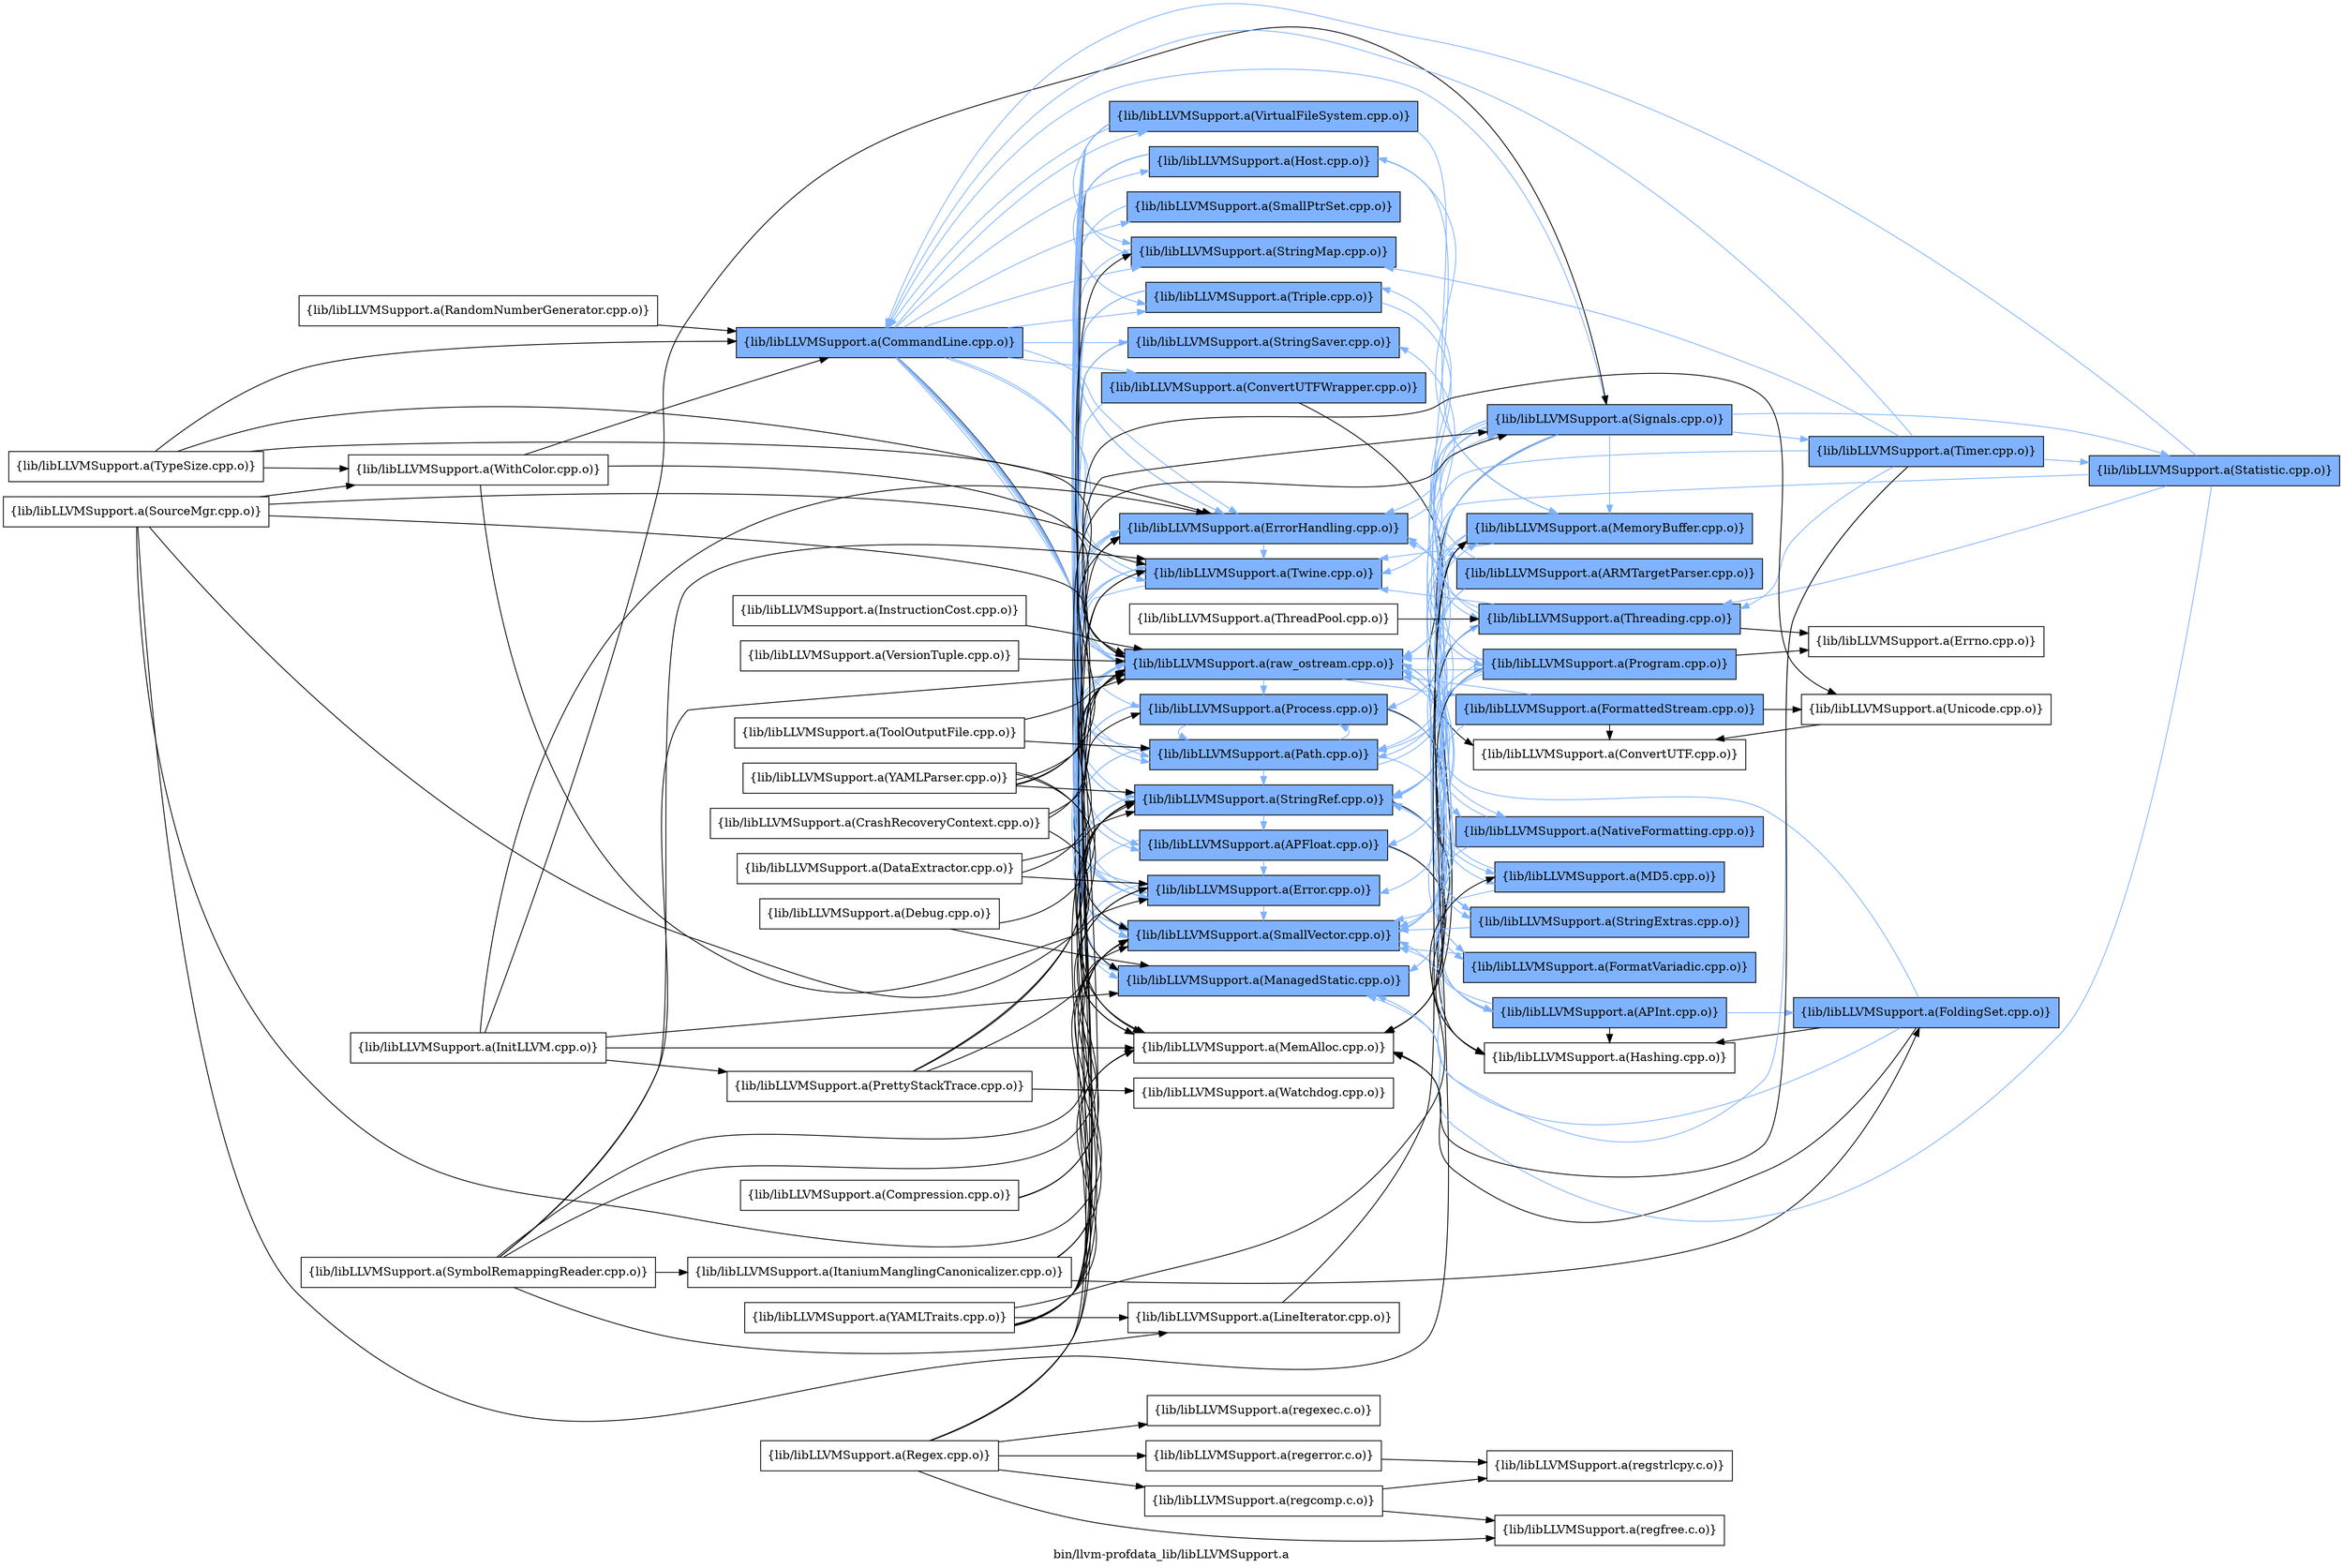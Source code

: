 digraph "bin/llvm-profdata_lib/libLLVMSupport.a" {
	label="bin/llvm-profdata_lib/libLLVMSupport.a";
	rankdir=LR;
	{ rank=same; Node0x55c5e42fa0b8;  }
	{ rank=same; Node0x55c5e42fb0f8; Node0x55c5e42fbcd8; Node0x55c5e42fe988; Node0x55c5e42fc818; Node0x55c5e42fa658; Node0x55c5e42fc638; Node0x55c5e42fe9d8; Node0x55c5e42fc8b8; Node0x55c5e42fc4a8; Node0x55c5e42fa928; Node0x55c5e42fa158; Node0x55c5e42fe6b8; Node0x55c5e42fa1f8; Node0x55c5e42fb788; Node0x55c5e42fce58; Node0x55c5e42fc4f8; Node0x55c5e42fd128; Node0x55c5e42fc958;  }
	{ rank=same; Node0x55c5e42fb918; Node0x55c5e42fbbe8; Node0x55c5e42fb3c8; Node0x55c5e42fcb88; Node0x55c5e42fb8c8; Node0x55c5e42faf68; Node0x55c5e42fb558; Node0x55c5e42fb738; Node0x55c5e42fd3f8; Node0x55c5e42fe578; Node0x55c5e42fec08; Node0x55c5e42fd998; Node0x55c5e42fb828;  }
	{ rank=same; Node0x55c5e42fa0b8;  }
	{ rank=same; Node0x55c5e42fb0f8; Node0x55c5e42fbcd8; Node0x55c5e42fe988; Node0x55c5e42fc818; Node0x55c5e42fa658; Node0x55c5e42fc638; Node0x55c5e42fe9d8; Node0x55c5e42fc8b8; Node0x55c5e42fc4a8; Node0x55c5e42fa928; Node0x55c5e42fa158; Node0x55c5e42fe6b8; Node0x55c5e42fa1f8; Node0x55c5e42fb788; Node0x55c5e42fce58; Node0x55c5e42fc4f8; Node0x55c5e42fd128; Node0x55c5e42fc958;  }
	{ rank=same; Node0x55c5e42fb918; Node0x55c5e42fbbe8; Node0x55c5e42fb3c8; Node0x55c5e42fcb88; Node0x55c5e42fb8c8; Node0x55c5e42faf68; Node0x55c5e42fb558; Node0x55c5e42fb738; Node0x55c5e42fd3f8; Node0x55c5e42fe578; Node0x55c5e42fec08; Node0x55c5e42fd998; Node0x55c5e42fb828;  }

	Node0x55c5e42fa0b8 [shape=record,shape=box,group=1,style=filled,fillcolor="0.600000 0.5 1",label="{lib/libLLVMSupport.a(CommandLine.cpp.o)}"];
	Node0x55c5e42fa0b8 -> Node0x55c5e42fb0f8[color="0.600000 0.5 1"];
	Node0x55c5e42fa0b8 -> Node0x55c5e42fbcd8[color="0.600000 0.5 1"];
	Node0x55c5e42fa0b8 -> Node0x55c5e42fe988[color="0.600000 0.5 1"];
	Node0x55c5e42fa0b8 -> Node0x55c5e42fc818[color="0.600000 0.5 1"];
	Node0x55c5e42fa0b8 -> Node0x55c5e42fa658[color="0.600000 0.5 1"];
	Node0x55c5e42fa0b8 -> Node0x55c5e42fc638;
	Node0x55c5e42fa0b8 -> Node0x55c5e42fe9d8[color="0.600000 0.5 1"];
	Node0x55c5e42fa0b8 -> Node0x55c5e42fc8b8[color="0.600000 0.5 1"];
	Node0x55c5e42fa0b8 -> Node0x55c5e42fc4a8[color="0.600000 0.5 1"];
	Node0x55c5e42fa0b8 -> Node0x55c5e42fa928[color="0.600000 0.5 1"];
	Node0x55c5e42fa0b8 -> Node0x55c5e42fa158[color="0.600000 0.5 1"];
	Node0x55c5e42fa0b8 -> Node0x55c5e42fe6b8[color="0.600000 0.5 1"];
	Node0x55c5e42fa0b8 -> Node0x55c5e42fa1f8[color="0.600000 0.5 1"];
	Node0x55c5e42fa0b8 -> Node0x55c5e42fb788[color="0.600000 0.5 1"];
	Node0x55c5e42fa0b8 -> Node0x55c5e42fce58[color="0.600000 0.5 1"];
	Node0x55c5e42fa0b8 -> Node0x55c5e42fc4f8[color="0.600000 0.5 1"];
	Node0x55c5e42fa0b8 -> Node0x55c5e42fd128[color="0.600000 0.5 1"];
	Node0x55c5e42fa0b8 -> Node0x55c5e42fc958[color="0.600000 0.5 1"];
	Node0x55c5e42fe988 [shape=record,shape=box,group=1,style=filled,fillcolor="0.600000 0.5 1",label="{lib/libLLVMSupport.a(Error.cpp.o)}"];
	Node0x55c5e42fe988 -> Node0x55c5e42fc818[color="0.600000 0.5 1"];
	Node0x55c5e42fe988 -> Node0x55c5e42fa658[color="0.600000 0.5 1"];
	Node0x55c5e42fe988 -> Node0x55c5e42fc8b8[color="0.600000 0.5 1"];
	Node0x55c5e42fe988 -> Node0x55c5e42fa1f8[color="0.600000 0.5 1"];
	Node0x55c5e42fe988 -> Node0x55c5e42fce58[color="0.600000 0.5 1"];
	Node0x55c5e42fb738 [shape=record,shape=box,group=1,style=filled,fillcolor="0.600000 0.5 1",label="{lib/libLLVMSupport.a(FormattedStream.cpp.o)}"];
	Node0x55c5e42fb738 -> Node0x55c5e42fb3c8;
	Node0x55c5e42fb738 -> Node0x55c5e42fc8b8[color="0.600000 0.5 1"];
	Node0x55c5e42fb738 -> Node0x55c5e42fc408;
	Node0x55c5e42fb738 -> Node0x55c5e42fce58[color="0.600000 0.5 1"];
	Node0x55c5e42fdcb8 [shape=record,shape=box,group=0,label="{lib/libLLVMSupport.a(InitLLVM.cpp.o)}"];
	Node0x55c5e42fdcb8 -> Node0x55c5e42fc818;
	Node0x55c5e42fdcb8 -> Node0x55c5e42fa658;
	Node0x55c5e42fdcb8 -> Node0x55c5e42fc638;
	Node0x55c5e42fdcb8 -> Node0x55c5e42fd8a8;
	Node0x55c5e42fdcb8 -> Node0x55c5e42fcb88;
	Node0x55c5e42f9fc8 [shape=record,shape=box,group=0,label="{lib/libLLVMSupport.a(LineIterator.cpp.o)}"];
	Node0x55c5e42f9fc8 -> Node0x55c5e42fb558;
	Node0x55c5e42fc638 [shape=record,shape=box,group=0,label="{lib/libLLVMSupport.a(MemAlloc.cpp.o)}"];
	Node0x55c5e42fb558 [shape=record,shape=box,group=1,style=filled,fillcolor="0.600000 0.5 1",label="{lib/libLLVMSupport.a(MemoryBuffer.cpp.o)}"];
	Node0x55c5e42fb558 -> Node0x55c5e42fb0f8[color="0.600000 0.5 1"];
	Node0x55c5e42fb558 -> Node0x55c5e42fe988[color="0.600000 0.5 1"];
	Node0x55c5e42fb558 -> Node0x55c5e42fc8b8[color="0.600000 0.5 1"];
	Node0x55c5e42fb558 -> Node0x55c5e42fa1f8[color="0.600000 0.5 1"];
	Node0x55c5e42fb558 -> Node0x55c5e42fd128[color="0.600000 0.5 1"];
	Node0x55c5e42fb558 -> Node0x55c5e42fc958[color="0.600000 0.5 1"];
	Node0x55c5e42fb558 -> Node0x55c5e42fd998[color="0.600000 0.5 1"];
	Node0x55c5e42fe9d8 [shape=record,shape=box,group=1,style=filled,fillcolor="0.600000 0.5 1",label="{lib/libLLVMSupport.a(SmallPtrSet.cpp.o)}"];
	Node0x55c5e42fe9d8 -> Node0x55c5e42fc818[color="0.600000 0.5 1"];
	Node0x55c5e42fc8b8 [shape=record,shape=box,group=1,style=filled,fillcolor="0.600000 0.5 1",label="{lib/libLLVMSupport.a(SmallVector.cpp.o)}"];
	Node0x55c5e42fc8b8 -> Node0x55c5e42fc818[color="0.600000 0.5 1"];
	Node0x55c5e42fc4a8 [shape=record,shape=box,group=1,style=filled,fillcolor="0.600000 0.5 1",label="{lib/libLLVMSupport.a(StringMap.cpp.o)}"];
	Node0x55c5e42fc4a8 -> Node0x55c5e42fc818[color="0.600000 0.5 1"];
	Node0x55c5e42fa158 [shape=record,shape=box,group=1,style=filled,fillcolor="0.600000 0.5 1",label="{lib/libLLVMSupport.a(StringRef.cpp.o)}"];
	Node0x55c5e42fa158 -> Node0x55c5e42fb0f8[color="0.600000 0.5 1"];
	Node0x55c5e42fa158 -> Node0x55c5e42fb918[color="0.600000 0.5 1"];
	Node0x55c5e42fa158 -> Node0x55c5e42fe988[color="0.600000 0.5 1"];
	Node0x55c5e42fa158 -> Node0x55c5e42fbbe8;
	Node0x55c5e42fa158 -> Node0x55c5e42fc8b8[color="0.600000 0.5 1"];
	Node0x55c5e42fe258 [shape=record,shape=box,group=0,label="{lib/libLLVMSupport.a(ThreadPool.cpp.o)}"];
	Node0x55c5e42fe258 -> Node0x55c5e42fb8c8;
	Node0x55c5e42fa1f8 [shape=record,shape=box,group=1,style=filled,fillcolor="0.600000 0.5 1",label="{lib/libLLVMSupport.a(Twine.cpp.o)}"];
	Node0x55c5e42fa1f8 -> Node0x55c5e42fc8b8[color="0.600000 0.5 1"];
	Node0x55c5e42fa1f8 -> Node0x55c5e42fce58[color="0.600000 0.5 1"];
	Node0x55c5e42fd1c8 [shape=record,shape=box,group=0,label="{lib/libLLVMSupport.a(WithColor.cpp.o)}"];
	Node0x55c5e42fd1c8 -> Node0x55c5e42fa0b8;
	Node0x55c5e42fd1c8 -> Node0x55c5e42fe988;
	Node0x55c5e42fd1c8 -> Node0x55c5e42fce58;
	Node0x55c5e42fce58 [shape=record,shape=box,group=1,style=filled,fillcolor="0.600000 0.5 1",label="{lib/libLLVMSupport.a(raw_ostream.cpp.o)}"];
	Node0x55c5e42fce58 -> Node0x55c5e42fe988[color="0.600000 0.5 1"];
	Node0x55c5e42fce58 -> Node0x55c5e42fc818[color="0.600000 0.5 1"];
	Node0x55c5e42fce58 -> Node0x55c5e42fb738[color="0.600000 0.5 1"];
	Node0x55c5e42fce58 -> Node0x55c5e42fd3f8[color="0.600000 0.5 1"];
	Node0x55c5e42fce58 -> Node0x55c5e42fc8b8[color="0.600000 0.5 1"];
	Node0x55c5e42fce58 -> Node0x55c5e42fa1f8[color="0.600000 0.5 1"];
	Node0x55c5e42fce58 -> Node0x55c5e42fe578[color="0.600000 0.5 1"];
	Node0x55c5e42fce58 -> Node0x55c5e42fec08[color="0.600000 0.5 1"];
	Node0x55c5e42fce58 -> Node0x55c5e42fd128[color="0.600000 0.5 1"];
	Node0x55c5e42fce58 -> Node0x55c5e42fc958[color="0.600000 0.5 1"];
	Node0x55c5e42fce58 -> Node0x55c5e42fd998[color="0.600000 0.5 1"];
	Node0x55c5e42fd128 [shape=record,shape=box,group=1,style=filled,fillcolor="0.600000 0.5 1",label="{lib/libLLVMSupport.a(Path.cpp.o)}"];
	Node0x55c5e42fd128 -> Node0x55c5e42fe988[color="0.600000 0.5 1"];
	Node0x55c5e42fd128 -> Node0x55c5e42fb558[color="0.600000 0.5 1"];
	Node0x55c5e42fd128 -> Node0x55c5e42fd3f8[color="0.600000 0.5 1"];
	Node0x55c5e42fd128 -> Node0x55c5e42fc8b8[color="0.600000 0.5 1"];
	Node0x55c5e42fd128 -> Node0x55c5e42fa158[color="0.600000 0.5 1"];
	Node0x55c5e42fd128 -> Node0x55c5e42fa1f8[color="0.600000 0.5 1"];
	Node0x55c5e42fd128 -> Node0x55c5e42fc958[color="0.600000 0.5 1"];
	Node0x55c5e42fb8c8 [shape=record,shape=box,group=1,style=filled,fillcolor="0.600000 0.5 1",label="{lib/libLLVMSupport.a(Threading.cpp.o)}"];
	Node0x55c5e42fb8c8 -> Node0x55c5e42fc818[color="0.600000 0.5 1"];
	Node0x55c5e42fb8c8 -> Node0x55c5e42fc638;
	Node0x55c5e42fb8c8 -> Node0x55c5e42fc8b8[color="0.600000 0.5 1"];
	Node0x55c5e42fb8c8 -> Node0x55c5e42fa158[color="0.600000 0.5 1"];
	Node0x55c5e42fb8c8 -> Node0x55c5e42fa1f8[color="0.600000 0.5 1"];
	Node0x55c5e42fb8c8 -> Node0x55c5e42fc4f8[color="0.600000 0.5 1"];
	Node0x55c5e42fb8c8 -> Node0x55c5e42fcdb8;
	Node0x55c5e42fe7a8 [shape=record,shape=box,group=0,label="{lib/libLLVMSupport.a(Regex.cpp.o)}"];
	Node0x55c5e42fe7a8 -> Node0x55c5e42fc8b8;
	Node0x55c5e42fe7a8 -> Node0x55c5e42fa158;
	Node0x55c5e42fe7a8 -> Node0x55c5e42fa1f8;
	Node0x55c5e42fe7a8 -> Node0x55c5e42feac8;
	Node0x55c5e42fe7a8 -> Node0x55c5e42fa248;
	Node0x55c5e42fe7a8 -> Node0x55c5e42fb5f8;
	Node0x55c5e42fe7a8 -> Node0x55c5e42fac98;
	Node0x55c5e42fdad8 [shape=record,shape=box,group=0,label="{lib/libLLVMSupport.a(SourceMgr.cpp.o)}"];
	Node0x55c5e42fdad8 -> Node0x55c5e42fb558;
	Node0x55c5e42fdad8 -> Node0x55c5e42fc8b8;
	Node0x55c5e42fdad8 -> Node0x55c5e42fa158;
	Node0x55c5e42fdad8 -> Node0x55c5e42fa1f8;
	Node0x55c5e42fdad8 -> Node0x55c5e42fd1c8;
	Node0x55c5e42fdad8 -> Node0x55c5e42fce58;
	Node0x55c5e42fb0f8 [shape=record,shape=box,group=1,style=filled,fillcolor="0.600000 0.5 1",label="{lib/libLLVMSupport.a(APFloat.cpp.o)}"];
	Node0x55c5e42fb0f8 -> Node0x55c5e42fb918[color="0.600000 0.5 1"];
	Node0x55c5e42fb0f8 -> Node0x55c5e42fe988[color="0.600000 0.5 1"];
	Node0x55c5e42fb0f8 -> Node0x55c5e42fbbe8;
	Node0x55c5e42fb0f8 -> Node0x55c5e42fc8b8[color="0.600000 0.5 1"];
	Node0x55c5e42fb0f8 -> Node0x55c5e42fce58[color="0.600000 0.5 1"];
	Node0x55c5e42fbe18 [shape=record,shape=box,group=0,label="{lib/libLLVMSupport.a(TypeSize.cpp.o)}"];
	Node0x55c5e42fbe18 -> Node0x55c5e42fa0b8;
	Node0x55c5e42fbe18 -> Node0x55c5e42fc818;
	Node0x55c5e42fbe18 -> Node0x55c5e42fd1c8;
	Node0x55c5e42fbe18 -> Node0x55c5e42fce58;
	Node0x55c5e42fc818 [shape=record,shape=box,group=1,style=filled,fillcolor="0.600000 0.5 1",label="{lib/libLLVMSupport.a(ErrorHandling.cpp.o)}"];
	Node0x55c5e42fc818 -> Node0x55c5e42fa1f8[color="0.600000 0.5 1"];
	Node0x55c5e42fc818 -> Node0x55c5e42fce58[color="0.600000 0.5 1"];
	Node0x55c5e42fc818 -> Node0x55c5e42fcb88[color="0.600000 0.5 1"];
	Node0x55c5e42fe6b8 [shape=record,shape=box,group=1,style=filled,fillcolor="0.600000 0.5 1",label="{lib/libLLVMSupport.a(Triple.cpp.o)}"];
	Node0x55c5e42fe6b8 -> Node0x55c5e42fc8b8[color="0.600000 0.5 1"];
	Node0x55c5e42fe6b8 -> Node0x55c5e42fa158[color="0.600000 0.5 1"];
	Node0x55c5e42fe6b8 -> Node0x55c5e42faf68[color="0.600000 0.5 1"];
	Node0x55c5e42fe6b8 -> Node0x55c5e42fa1f8[color="0.600000 0.5 1"];
	Node0x55c5e42fb918 [shape=record,shape=box,group=1,style=filled,fillcolor="0.600000 0.5 1",label="{lib/libLLVMSupport.a(APInt.cpp.o)}"];
	Node0x55c5e42fb918 -> Node0x55c5e42fd768[color="0.600000 0.5 1"];
	Node0x55c5e42fb918 -> Node0x55c5e42fbbe8;
	Node0x55c5e42fb918 -> Node0x55c5e42fc8b8[color="0.600000 0.5 1"];
	Node0x55c5e42fb918 -> Node0x55c5e42fce58[color="0.600000 0.5 1"];
	Node0x55c5e42fbbe8 [shape=record,shape=box,group=0,label="{lib/libLLVMSupport.a(Hashing.cpp.o)}"];
	Node0x55c5e42fd768 [shape=record,shape=box,group=1,style=filled,fillcolor="0.600000 0.5 1",label="{lib/libLLVMSupport.a(FoldingSet.cpp.o)}"];
	Node0x55c5e42fd768 -> Node0x55c5e42fc818[color="0.600000 0.5 1"];
	Node0x55c5e42fd768 -> Node0x55c5e42fbbe8;
	Node0x55c5e42fd768 -> Node0x55c5e42fc638;
	Node0x55c5e42fd768 -> Node0x55c5e42fc8b8[color="0.600000 0.5 1"];
	Node0x55c5e42fd3f8 [shape=record,shape=box,group=1,style=filled,fillcolor="0.600000 0.5 1",label="{lib/libLLVMSupport.a(MD5.cpp.o)}"];
	Node0x55c5e42fd3f8 -> Node0x55c5e42fc8b8[color="0.600000 0.5 1"];
	Node0x55c5e42fd3f8 -> Node0x55c5e42fce58[color="0.600000 0.5 1"];
	Node0x55c5e42fa658 [shape=record,shape=box,group=1,style=filled,fillcolor="0.600000 0.5 1",label="{lib/libLLVMSupport.a(ManagedStatic.cpp.o)}"];
	Node0x55c5e42fa658 -> Node0x55c5e42fb8c8[color="0.600000 0.5 1"];
	Node0x55c5e42fc2c8 [shape=record,shape=box,group=0,label="{lib/libLLVMSupport.a(Compression.cpp.o)}"];
	Node0x55c5e42fc2c8 -> Node0x55c5e42fe988;
	Node0x55c5e42fc2c8 -> Node0x55c5e42fc8b8;
	Node0x55c5e42fb148 [shape=record,shape=box,group=0,label="{lib/libLLVMSupport.a(ItaniumManglingCanonicalizer.cpp.o)}"];
	Node0x55c5e42fb148 -> Node0x55c5e42fd768;
	Node0x55c5e42fb148 -> Node0x55c5e42fc638;
	Node0x55c5e42fb148 -> Node0x55c5e42fc8b8;
	Node0x55c5e42face8 [shape=record,shape=box,group=0,label="{lib/libLLVMSupport.a(SymbolRemappingReader.cpp.o)}"];
	Node0x55c5e42face8 -> Node0x55c5e42fe988;
	Node0x55c5e42face8 -> Node0x55c5e42fb148;
	Node0x55c5e42face8 -> Node0x55c5e42f9fc8;
	Node0x55c5e42face8 -> Node0x55c5e42fa158;
	Node0x55c5e42face8 -> Node0x55c5e42fa1f8;
	Node0x55c5e42face8 -> Node0x55c5e42fce58;
	Node0x55c5e42fe208 [shape=record,shape=box,group=0,label="{lib/libLLVMSupport.a(DataExtractor.cpp.o)}"];
	Node0x55c5e42fe208 -> Node0x55c5e42fe988;
	Node0x55c5e42fe208 -> Node0x55c5e42fa158;
	Node0x55c5e42fe208 -> Node0x55c5e42fce58;
	Node0x55c5e42fbcd8 [shape=record,shape=box,group=1,style=filled,fillcolor="0.600000 0.5 1",label="{lib/libLLVMSupport.a(ConvertUTFWrapper.cpp.o)}"];
	Node0x55c5e42fbcd8 -> Node0x55c5e42fb3c8;
	Node0x55c5e42fbcd8 -> Node0x55c5e42fc8b8[color="0.600000 0.5 1"];
	Node0x55c5e42fa928 [shape=record,shape=box,group=1,style=filled,fillcolor="0.600000 0.5 1",label="{lib/libLLVMSupport.a(StringSaver.cpp.o)}"];
	Node0x55c5e42fa928 -> Node0x55c5e42fc638;
	Node0x55c5e42fa928 -> Node0x55c5e42fc8b8[color="0.600000 0.5 1"];
	Node0x55c5e42fa928 -> Node0x55c5e42fa158[color="0.600000 0.5 1"];
	Node0x55c5e42fb788 [shape=record,shape=box,group=1,style=filled,fillcolor="0.600000 0.5 1",label="{lib/libLLVMSupport.a(VirtualFileSystem.cpp.o)}"];
	Node0x55c5e42fb788 -> Node0x55c5e42fb0f8[color="0.600000 0.5 1"];
	Node0x55c5e42fb788 -> Node0x55c5e42fa0b8[color="0.600000 0.5 1"];
	Node0x55c5e42fb788 -> Node0x55c5e42fe988[color="0.600000 0.5 1"];
	Node0x55c5e42fb788 -> Node0x55c5e42fc638;
	Node0x55c5e42fb788 -> Node0x55c5e42fb558[color="0.600000 0.5 1"];
	Node0x55c5e42fb788 -> Node0x55c5e42fc8b8[color="0.600000 0.5 1"];
	Node0x55c5e42fb788 -> Node0x55c5e42fc4a8[color="0.600000 0.5 1"];
	Node0x55c5e42fb788 -> Node0x55c5e42fa158[color="0.600000 0.5 1"];
	Node0x55c5e42fb788 -> Node0x55c5e42fa1f8[color="0.600000 0.5 1"];
	Node0x55c5e42fb788 -> Node0x55c5e42fce58[color="0.600000 0.5 1"];
	Node0x55c5e42fb788 -> Node0x55c5e42fd128[color="0.600000 0.5 1"];
	Node0x55c5e42fc4f8 [shape=record,shape=box,group=1,style=filled,fillcolor="0.600000 0.5 1",label="{lib/libLLVMSupport.a(Host.cpp.o)}"];
	Node0x55c5e42fc4f8 -> Node0x55c5e42fc638;
	Node0x55c5e42fc4f8 -> Node0x55c5e42fb558[color="0.600000 0.5 1"];
	Node0x55c5e42fc4f8 -> Node0x55c5e42fc4a8[color="0.600000 0.5 1"];
	Node0x55c5e42fc4f8 -> Node0x55c5e42fa158[color="0.600000 0.5 1"];
	Node0x55c5e42fc4f8 -> Node0x55c5e42fe6b8[color="0.600000 0.5 1"];
	Node0x55c5e42fc4f8 -> Node0x55c5e42fce58[color="0.600000 0.5 1"];
	Node0x55c5e42fc958 [shape=record,shape=box,group=1,style=filled,fillcolor="0.600000 0.5 1",label="{lib/libLLVMSupport.a(Process.cpp.o)}"];
	Node0x55c5e42fc958 -> Node0x55c5e42fe988[color="0.600000 0.5 1"];
	Node0x55c5e42fc958 -> Node0x55c5e42fbbe8;
	Node0x55c5e42fc958 -> Node0x55c5e42fa658[color="0.600000 0.5 1"];
	Node0x55c5e42fc958 -> Node0x55c5e42fc8b8[color="0.600000 0.5 1"];
	Node0x55c5e42fc958 -> Node0x55c5e42fb828[color="0.600000 0.5 1"];
	Node0x55c5e42fc958 -> Node0x55c5e42fd128[color="0.600000 0.5 1"];
	Node0x55c5e42fb3c8 [shape=record,shape=box,group=0,label="{lib/libLLVMSupport.a(ConvertUTF.cpp.o)}"];
	Node0x55c5e42fcb88 [shape=record,shape=box,group=1,style=filled,fillcolor="0.600000 0.5 1",label="{lib/libLLVMSupport.a(Signals.cpp.o)}"];
	Node0x55c5e42fcb88 -> Node0x55c5e42fa0b8[color="0.600000 0.5 1"];
	Node0x55c5e42fcb88 -> Node0x55c5e42fc818[color="0.600000 0.5 1"];
	Node0x55c5e42fcb88 -> Node0x55c5e42fa658[color="0.600000 0.5 1"];
	Node0x55c5e42fcb88 -> Node0x55c5e42fc638;
	Node0x55c5e42fcb88 -> Node0x55c5e42fb558[color="0.600000 0.5 1"];
	Node0x55c5e42fcb88 -> Node0x55c5e42fc8b8[color="0.600000 0.5 1"];
	Node0x55c5e42fcb88 -> Node0x55c5e42fbfa8[color="0.600000 0.5 1"];
	Node0x55c5e42fcb88 -> Node0x55c5e42fa158[color="0.600000 0.5 1"];
	Node0x55c5e42fcb88 -> Node0x55c5e42fee88[color="0.600000 0.5 1"];
	Node0x55c5e42fcb88 -> Node0x55c5e42fa1f8[color="0.600000 0.5 1"];
	Node0x55c5e42fcb88 -> Node0x55c5e42fce58[color="0.600000 0.5 1"];
	Node0x55c5e42fcb88 -> Node0x55c5e42fe578[color="0.600000 0.5 1"];
	Node0x55c5e42fcb88 -> Node0x55c5e42fec08[color="0.600000 0.5 1"];
	Node0x55c5e42fcb88 -> Node0x55c5e42fd128[color="0.600000 0.5 1"];
	Node0x55c5e42fcb88 -> Node0x55c5e42fd998[color="0.600000 0.5 1"];
	Node0x55c5e42fcb88 -> Node0x55c5e42fb8c8[color="0.600000 0.5 1"];
	Node0x55c5e42fcef8 [shape=record,shape=box,group=0,label="{lib/libLLVMSupport.a(Debug.cpp.o)}"];
	Node0x55c5e42fcef8 -> Node0x55c5e42fa658;
	Node0x55c5e42fcef8 -> Node0x55c5e42fce58;
	Node0x55c5e42fc408 [shape=record,shape=box,group=0,label="{lib/libLLVMSupport.a(Unicode.cpp.o)}"];
	Node0x55c5e42fc408 -> Node0x55c5e42fb3c8;
	Node0x55c5e42fd8a8 [shape=record,shape=box,group=0,label="{lib/libLLVMSupport.a(PrettyStackTrace.cpp.o)}"];
	Node0x55c5e42fd8a8 -> Node0x55c5e42fc8b8;
	Node0x55c5e42fd8a8 -> Node0x55c5e42fce58;
	Node0x55c5e42fd8a8 -> Node0x55c5e42fcb88;
	Node0x55c5e42fd8a8 -> Node0x55c5e42fb5a8;
	Node0x55c5e42fe488 [shape=record,shape=box,group=0,label="{lib/libLLVMSupport.a(InstructionCost.cpp.o)}"];
	Node0x55c5e42fe488 -> Node0x55c5e42fce58;
	Node0x55c5e42fd998 [shape=record,shape=box,group=1,style=filled,fillcolor="0.600000 0.5 1",label="{lib/libLLVMSupport.a(Program.cpp.o)}"];
	Node0x55c5e42fd998 -> Node0x55c5e42fc638;
	Node0x55c5e42fd998 -> Node0x55c5e42fc8b8[color="0.600000 0.5 1"];
	Node0x55c5e42fd998 -> Node0x55c5e42fb828[color="0.600000 0.5 1"];
	Node0x55c5e42fd998 -> Node0x55c5e42fa928[color="0.600000 0.5 1"];
	Node0x55c5e42fd998 -> Node0x55c5e42fa158[color="0.600000 0.5 1"];
	Node0x55c5e42fd998 -> Node0x55c5e42fce58[color="0.600000 0.5 1"];
	Node0x55c5e42fd998 -> Node0x55c5e42fd128[color="0.600000 0.5 1"];
	Node0x55c5e42fd998 -> Node0x55c5e42fcdb8;
	Node0x55c5e42fb5a8 [shape=record,shape=box,group=0,label="{lib/libLLVMSupport.a(Watchdog.cpp.o)}"];
	Node0x55c5e42fd178 [shape=record,shape=box,group=0,label="{lib/libLLVMSupport.a(RandomNumberGenerator.cpp.o)}"];
	Node0x55c5e42fd178 -> Node0x55c5e42fa0b8;
	Node0x55c5e42feac8 [shape=record,shape=box,group=0,label="{lib/libLLVMSupport.a(regcomp.c.o)}"];
	Node0x55c5e42feac8 -> Node0x55c5e42fac98;
	Node0x55c5e42feac8 -> Node0x55c5e42fbeb8;
	Node0x55c5e42fa248 [shape=record,shape=box,group=0,label="{lib/libLLVMSupport.a(regerror.c.o)}"];
	Node0x55c5e42fa248 -> Node0x55c5e42fbeb8;
	Node0x55c5e42fb5f8 [shape=record,shape=box,group=0,label="{lib/libLLVMSupport.a(regexec.c.o)}"];
	Node0x55c5e42fac98 [shape=record,shape=box,group=0,label="{lib/libLLVMSupport.a(regfree.c.o)}"];
	Node0x55c5e42fbfa8 [shape=record,shape=box,group=1,style=filled,fillcolor="0.600000 0.5 1",label="{lib/libLLVMSupport.a(Statistic.cpp.o)}"];
	Node0x55c5e42fbfa8 -> Node0x55c5e42fa0b8[color="0.600000 0.5 1"];
	Node0x55c5e42fbfa8 -> Node0x55c5e42fa658[color="0.600000 0.5 1"];
	Node0x55c5e42fbfa8 -> Node0x55c5e42fce58[color="0.600000 0.5 1"];
	Node0x55c5e42fbfa8 -> Node0x55c5e42fb8c8[color="0.600000 0.5 1"];
	Node0x55c5e42fb828 [shape=record,shape=box,group=1,style=filled,fillcolor="0.600000 0.5 1",label="{lib/libLLVMSupport.a(StringExtras.cpp.o)}"];
	Node0x55c5e42fb828 -> Node0x55c5e42fc8b8[color="0.600000 0.5 1"];
	Node0x55c5e42fb828 -> Node0x55c5e42fa158[color="0.600000 0.5 1"];
	Node0x55c5e42fb828 -> Node0x55c5e42fce58[color="0.600000 0.5 1"];
	Node0x55c5e42fee88 [shape=record,shape=box,group=1,style=filled,fillcolor="0.600000 0.5 1",label="{lib/libLLVMSupport.a(Timer.cpp.o)}"];
	Node0x55c5e42fee88 -> Node0x55c5e42fa0b8[color="0.600000 0.5 1"];
	Node0x55c5e42fee88 -> Node0x55c5e42fa658[color="0.600000 0.5 1"];
	Node0x55c5e42fee88 -> Node0x55c5e42fc638;
	Node0x55c5e42fee88 -> Node0x55c5e42fbfa8[color="0.600000 0.5 1"];
	Node0x55c5e42fee88 -> Node0x55c5e42fc4a8[color="0.600000 0.5 1"];
	Node0x55c5e42fee88 -> Node0x55c5e42fce58[color="0.600000 0.5 1"];
	Node0x55c5e42fee88 -> Node0x55c5e42fb8c8[color="0.600000 0.5 1"];
	Node0x55c5e42feed8 [shape=record,shape=box,group=0,label="{lib/libLLVMSupport.a(ToolOutputFile.cpp.o)}"];
	Node0x55c5e42feed8 -> Node0x55c5e42fce58;
	Node0x55c5e42feed8 -> Node0x55c5e42fd128;
	Node0x55c5e42faf68 [shape=record,shape=box,group=1,style=filled,fillcolor="0.600000 0.5 1",label="{lib/libLLVMSupport.a(ARMTargetParser.cpp.o)}"];
	Node0x55c5e42faf68 -> Node0x55c5e42fc8b8[color="0.600000 0.5 1"];
	Node0x55c5e42faf68 -> Node0x55c5e42fa158[color="0.600000 0.5 1"];
	Node0x55c5e42faf68 -> Node0x55c5e42fe6b8[color="0.600000 0.5 1"];
	Node0x55c5e42fd8f8 [shape=record,shape=box,group=0,label="{lib/libLLVMSupport.a(YAMLParser.cpp.o)}"];
	Node0x55c5e42fd8f8 -> Node0x55c5e42fc818;
	Node0x55c5e42fd8f8 -> Node0x55c5e42fc638;
	Node0x55c5e42fd8f8 -> Node0x55c5e42fc8b8;
	Node0x55c5e42fd8f8 -> Node0x55c5e42fa158;
	Node0x55c5e42fd8f8 -> Node0x55c5e42fc408;
	Node0x55c5e42fd8f8 -> Node0x55c5e42fce58;
	Node0x55c5e42fe578 [shape=record,shape=box,group=1,style=filled,fillcolor="0.600000 0.5 1",label="{lib/libLLVMSupport.a(NativeFormatting.cpp.o)}"];
	Node0x55c5e42fe578 -> Node0x55c5e42fc8b8[color="0.600000 0.5 1"];
	Node0x55c5e42fe578 -> Node0x55c5e42fce58[color="0.600000 0.5 1"];
	Node0x55c5e42fec08 [shape=record,shape=box,group=1,style=filled,fillcolor="0.600000 0.5 1",label="{lib/libLLVMSupport.a(FormatVariadic.cpp.o)}"];
	Node0x55c5e42fec08 -> Node0x55c5e42fc8b8[color="0.600000 0.5 1"];
	Node0x55c5e42fec08 -> Node0x55c5e42fa158[color="0.600000 0.5 1"];
	Node0x55c5e42fbeb8 [shape=record,shape=box,group=0,label="{lib/libLLVMSupport.a(regstrlcpy.c.o)}"];
	Node0x55c5e42fd588 [shape=record,shape=box,group=0,label="{lib/libLLVMSupport.a(CrashRecoveryContext.cpp.o)}"];
	Node0x55c5e42fd588 -> Node0x55c5e42fa658;
	Node0x55c5e42fd588 -> Node0x55c5e42fc958;
	Node0x55c5e42fd588 -> Node0x55c5e42fcb88;
	Node0x55c5e42fcdb8 [shape=record,shape=box,group=0,label="{lib/libLLVMSupport.a(Errno.cpp.o)}"];
	Node0x55c5e42fcb38 [shape=record,shape=box,group=0,label="{lib/libLLVMSupport.a(YAMLTraits.cpp.o)}"];
	Node0x55c5e42fcb38 -> Node0x55c5e42fc818;
	Node0x55c5e42fcb38 -> Node0x55c5e42f9fc8;
	Node0x55c5e42fcb38 -> Node0x55c5e42fc638;
	Node0x55c5e42fcb38 -> Node0x55c5e42fd3f8;
	Node0x55c5e42fcb38 -> Node0x55c5e42fc8b8;
	Node0x55c5e42fcb38 -> Node0x55c5e42fc4a8;
	Node0x55c5e42fcb38 -> Node0x55c5e42fa158;
	Node0x55c5e42fcb38 -> Node0x55c5e42fa1f8;
	Node0x55c5e42fcb38 -> Node0x55c5e42fce58;
	Node0x55c5e42fbe68 [shape=record,shape=box,group=0,label="{lib/libLLVMSupport.a(VersionTuple.cpp.o)}"];
	Node0x55c5e42fbe68 -> Node0x55c5e42fce58;
}
